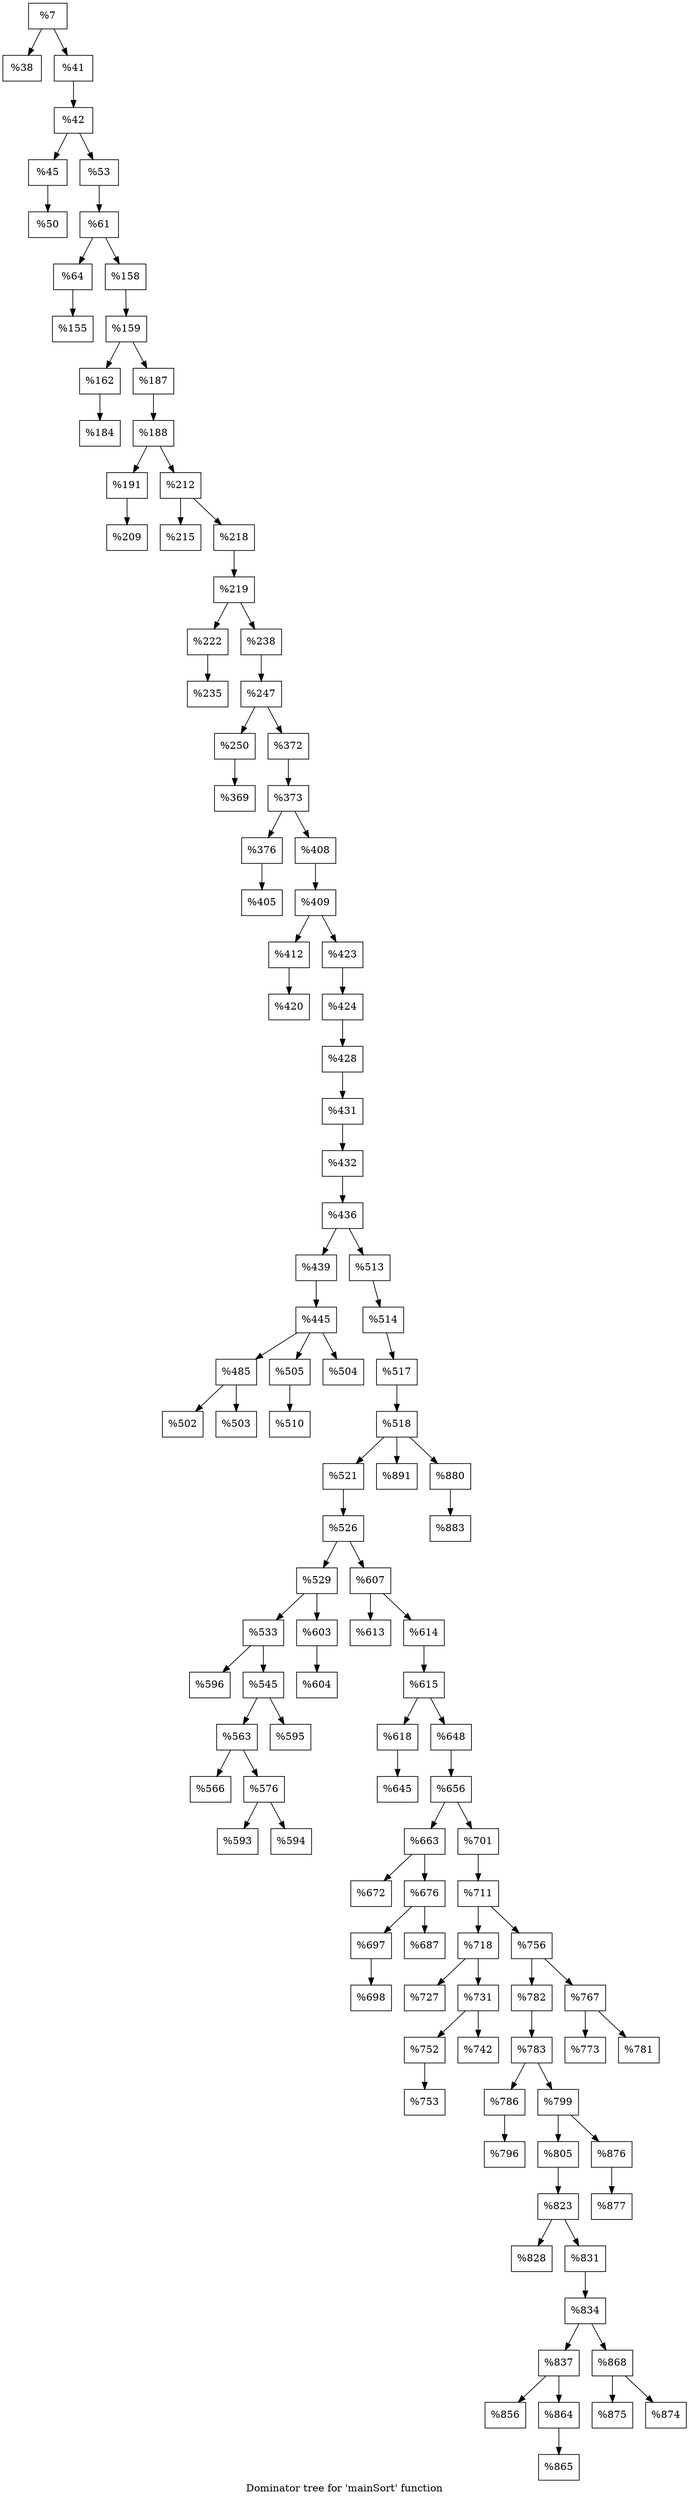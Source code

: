 digraph "Dominator tree for 'mainSort' function" {
	label="Dominator tree for 'mainSort' function";

	Node0x2127750 [shape=record,label="{%7}"];
	Node0x2127750 -> Node0x1f2dc80;
	Node0x2127750 -> Node0x21462a0;
	Node0x1f2dc80 [shape=record,label="{%38}"];
	Node0x21462a0 [shape=record,label="{%41}"];
	Node0x21462a0 -> Node0x2071170;
	Node0x2071170 [shape=record,label="{%42}"];
	Node0x2071170 -> Node0x1fb61d0;
	Node0x2071170 -> Node0x2151b40;
	Node0x1fb61d0 [shape=record,label="{%45}"];
	Node0x1fb61d0 -> Node0x215bf60;
	Node0x215bf60 [shape=record,label="{%50}"];
	Node0x2151b40 [shape=record,label="{%53}"];
	Node0x2151b40 -> Node0x20b9620;
	Node0x20b9620 [shape=record,label="{%61}"];
	Node0x20b9620 -> Node0x20766a0;
	Node0x20b9620 -> Node0x2114870;
	Node0x20766a0 [shape=record,label="{%64}"];
	Node0x20766a0 -> Node0x220da30;
	Node0x220da30 [shape=record,label="{%155}"];
	Node0x2114870 [shape=record,label="{%158}"];
	Node0x2114870 -> Node0x1f2fe30;
	Node0x1f2fe30 [shape=record,label="{%159}"];
	Node0x1f2fe30 -> Node0x218e040;
	Node0x1f2fe30 -> Node0x221f630;
	Node0x218e040 [shape=record,label="{%162}"];
	Node0x218e040 -> Node0x214fa30;
	Node0x214fa30 [shape=record,label="{%184}"];
	Node0x221f630 [shape=record,label="{%187}"];
	Node0x221f630 -> Node0x2179f40;
	Node0x2179f40 [shape=record,label="{%188}"];
	Node0x2179f40 -> Node0x215fab0;
	Node0x2179f40 -> Node0x216ffb0;
	Node0x215fab0 [shape=record,label="{%191}"];
	Node0x215fab0 -> Node0x2181140;
	Node0x2181140 [shape=record,label="{%209}"];
	Node0x216ffb0 [shape=record,label="{%212}"];
	Node0x216ffb0 -> Node0x20474a0;
	Node0x216ffb0 -> Node0x2213260;
	Node0x20474a0 [shape=record,label="{%215}"];
	Node0x2213260 [shape=record,label="{%218}"];
	Node0x2213260 -> Node0x1edca80;
	Node0x1edca80 [shape=record,label="{%219}"];
	Node0x1edca80 -> Node0x216c000;
	Node0x1edca80 -> Node0x2209b50;
	Node0x216c000 [shape=record,label="{%222}"];
	Node0x216c000 -> Node0x2149490;
	Node0x2149490 [shape=record,label="{%235}"];
	Node0x2209b50 [shape=record,label="{%238}"];
	Node0x2209b50 -> Node0x2147cc0;
	Node0x2147cc0 [shape=record,label="{%247}"];
	Node0x2147cc0 -> Node0x2152e10;
	Node0x2147cc0 -> Node0x1f2ea50;
	Node0x2152e10 [shape=record,label="{%250}"];
	Node0x2152e10 -> Node0x20b48c0;
	Node0x20b48c0 [shape=record,label="{%369}"];
	Node0x1f2ea50 [shape=record,label="{%372}"];
	Node0x1f2ea50 -> Node0x2207be0;
	Node0x2207be0 [shape=record,label="{%373}"];
	Node0x2207be0 -> Node0x1ef1d60;
	Node0x2207be0 -> Node0x2184c70;
	Node0x1ef1d60 [shape=record,label="{%376}"];
	Node0x1ef1d60 -> Node0x2191420;
	Node0x2191420 [shape=record,label="{%405}"];
	Node0x2184c70 [shape=record,label="{%408}"];
	Node0x2184c70 -> Node0x2203920;
	Node0x2203920 [shape=record,label="{%409}"];
	Node0x2203920 -> Node0x218e740;
	Node0x2203920 -> Node0x21516f0;
	Node0x218e740 [shape=record,label="{%412}"];
	Node0x218e740 -> Node0x21964c0;
	Node0x21964c0 [shape=record,label="{%420}"];
	Node0x21516f0 [shape=record,label="{%423}"];
	Node0x21516f0 -> Node0x22264f0;
	Node0x22264f0 [shape=record,label="{%424}"];
	Node0x22264f0 -> Node0x211a060;
	Node0x211a060 [shape=record,label="{%428}"];
	Node0x211a060 -> Node0x211fef0;
	Node0x211fef0 [shape=record,label="{%431}"];
	Node0x211fef0 -> Node0x211d540;
	Node0x211d540 [shape=record,label="{%432}"];
	Node0x211d540 -> Node0x218bf50;
	Node0x218bf50 [shape=record,label="{%436}"];
	Node0x218bf50 -> Node0x1eb2520;
	Node0x218bf50 -> Node0x1fab8b0;
	Node0x1eb2520 [shape=record,label="{%439}"];
	Node0x1eb2520 -> Node0x220fb10;
	Node0x220fb10 [shape=record,label="{%445}"];
	Node0x220fb10 -> Node0x2117fc0;
	Node0x220fb10 -> Node0x214efe0;
	Node0x220fb10 -> Node0x216eb20;
	Node0x2117fc0 [shape=record,label="{%485}"];
	Node0x2117fc0 -> Node0x220e200;
	Node0x2117fc0 -> Node0x2161170;
	Node0x220e200 [shape=record,label="{%502}"];
	Node0x2161170 [shape=record,label="{%503}"];
	Node0x214efe0 [shape=record,label="{%505}"];
	Node0x214efe0 -> Node0x1fbb0d0;
	Node0x1fbb0d0 [shape=record,label="{%510}"];
	Node0x216eb20 [shape=record,label="{%504}"];
	Node0x1fab8b0 [shape=record,label="{%513}"];
	Node0x1fab8b0 -> Node0x2158420;
	Node0x2158420 [shape=record,label="{%514}"];
	Node0x2158420 -> Node0x2178440;
	Node0x2178440 [shape=record,label="{%517}"];
	Node0x2178440 -> Node0x1fe1080;
	Node0x1fe1080 [shape=record,label="{%518}"];
	Node0x1fe1080 -> Node0x1ed0720;
	Node0x1fe1080 -> Node0x20be520;
	Node0x1fe1080 -> Node0x2148a60;
	Node0x1ed0720 [shape=record,label="{%521}"];
	Node0x1ed0720 -> Node0x1f2e450;
	Node0x1f2e450 [shape=record,label="{%526}"];
	Node0x1f2e450 -> Node0x220ae10;
	Node0x1f2e450 -> Node0x20add60;
	Node0x220ae10 [shape=record,label="{%529}"];
	Node0x220ae10 -> Node0x215c540;
	Node0x220ae10 -> Node0x1fe2fd0;
	Node0x215c540 [shape=record,label="{%533}"];
	Node0x215c540 -> Node0x217d0c0;
	Node0x215c540 -> Node0x218a860;
	Node0x217d0c0 [shape=record,label="{%596}"];
	Node0x218a860 [shape=record,label="{%545}"];
	Node0x218a860 -> Node0x21745d0;
	Node0x218a860 -> Node0x21429a0;
	Node0x21745d0 [shape=record,label="{%563}"];
	Node0x21745d0 -> Node0x1fc1220;
	Node0x21745d0 -> Node0x2157580;
	Node0x1fc1220 [shape=record,label="{%566}"];
	Node0x2157580 [shape=record,label="{%576}"];
	Node0x2157580 -> Node0x21519d0;
	Node0x2157580 -> Node0x21fe900;
	Node0x21519d0 [shape=record,label="{%593}"];
	Node0x21fe900 [shape=record,label="{%594}"];
	Node0x21429a0 [shape=record,label="{%595}"];
	Node0x1fe2fd0 [shape=record,label="{%603}"];
	Node0x1fe2fd0 -> Node0x2189160;
	Node0x2189160 [shape=record,label="{%604}"];
	Node0x20add60 [shape=record,label="{%607}"];
	Node0x20add60 -> Node0x215dbc0;
	Node0x20add60 -> Node0x21761a0;
	Node0x215dbc0 [shape=record,label="{%613}"];
	Node0x21761a0 [shape=record,label="{%614}"];
	Node0x21761a0 -> Node0x1fbbfb0;
	Node0x1fbbfb0 [shape=record,label="{%615}"];
	Node0x1fbbfb0 -> Node0x2220630;
	Node0x1fbbfb0 -> Node0x2183110;
	Node0x2220630 [shape=record,label="{%618}"];
	Node0x2220630 -> Node0x21613d0;
	Node0x21613d0 [shape=record,label="{%645}"];
	Node0x2183110 [shape=record,label="{%648}"];
	Node0x2183110 -> Node0x22067f0;
	Node0x22067f0 [shape=record,label="{%656}"];
	Node0x22067f0 -> Node0x21cc9f0;
	Node0x22067f0 -> Node0x2184220;
	Node0x21cc9f0 [shape=record,label="{%663}"];
	Node0x21cc9f0 -> Node0x2200460;
	Node0x21cc9f0 -> Node0x1f02c80;
	Node0x2200460 [shape=record,label="{%672}"];
	Node0x1f02c80 [shape=record,label="{%676}"];
	Node0x1f02c80 -> Node0x20c8c20;
	Node0x1f02c80 -> Node0x216b8c0;
	Node0x20c8c20 [shape=record,label="{%697}"];
	Node0x20c8c20 -> Node0x215f1c0;
	Node0x215f1c0 [shape=record,label="{%698}"];
	Node0x216b8c0 [shape=record,label="{%687}"];
	Node0x2184220 [shape=record,label="{%701}"];
	Node0x2184220 -> Node0x2196590;
	Node0x2196590 [shape=record,label="{%711}"];
	Node0x2196590 -> Node0x221d4f0;
	Node0x2196590 -> Node0x2215890;
	Node0x221d4f0 [shape=record,label="{%718}"];
	Node0x221d4f0 -> Node0x2200c50;
	Node0x221d4f0 -> Node0x1fce2a0;
	Node0x2200c50 [shape=record,label="{%727}"];
	Node0x1fce2a0 [shape=record,label="{%731}"];
	Node0x1fce2a0 -> Node0x211c3b0;
	Node0x1fce2a0 -> Node0x1fbf810;
	Node0x211c3b0 [shape=record,label="{%752}"];
	Node0x211c3b0 -> Node0x216fc30;
	Node0x216fc30 [shape=record,label="{%753}"];
	Node0x1fbf810 [shape=record,label="{%742}"];
	Node0x2215890 [shape=record,label="{%756}"];
	Node0x2215890 -> Node0x2200080;
	Node0x2215890 -> Node0x21fe6c0;
	Node0x2200080 [shape=record,label="{%782}"];
	Node0x2200080 -> Node0x2174f90;
	Node0x2174f90 [shape=record,label="{%783}"];
	Node0x2174f90 -> Node0x1f2f4a0;
	Node0x2174f90 -> Node0x1fcbfe0;
	Node0x1f2f4a0 [shape=record,label="{%786}"];
	Node0x1f2f4a0 -> Node0x2221a30;
	Node0x2221a30 [shape=record,label="{%796}"];
	Node0x1fcbfe0 [shape=record,label="{%799}"];
	Node0x1fcbfe0 -> Node0x216b530;
	Node0x1fcbfe0 -> Node0x207ba50;
	Node0x216b530 [shape=record,label="{%805}"];
	Node0x216b530 -> Node0x220ff90;
	Node0x220ff90 [shape=record,label="{%823}"];
	Node0x220ff90 -> Node0x1fb8ea0;
	Node0x220ff90 -> Node0x21785d0;
	Node0x1fb8ea0 [shape=record,label="{%828}"];
	Node0x21785d0 [shape=record,label="{%831}"];
	Node0x21785d0 -> Node0x2167ca0;
	Node0x2167ca0 [shape=record,label="{%834}"];
	Node0x2167ca0 -> Node0x2179270;
	Node0x2167ca0 -> Node0x218d910;
	Node0x2179270 [shape=record,label="{%837}"];
	Node0x2179270 -> Node0x217a9d0;
	Node0x2179270 -> Node0x21782f0;
	Node0x217a9d0 [shape=record,label="{%856}"];
	Node0x21782f0 [shape=record,label="{%864}"];
	Node0x21782f0 -> Node0x2222dd0;
	Node0x2222dd0 [shape=record,label="{%865}"];
	Node0x218d910 [shape=record,label="{%868}"];
	Node0x218d910 -> Node0x21af690;
	Node0x218d910 -> Node0x22029f0;
	Node0x21af690 [shape=record,label="{%875}"];
	Node0x22029f0 [shape=record,label="{%874}"];
	Node0x207ba50 [shape=record,label="{%876}"];
	Node0x207ba50 -> Node0x2192e70;
	Node0x2192e70 [shape=record,label="{%877}"];
	Node0x21fe6c0 [shape=record,label="{%767}"];
	Node0x21fe6c0 -> Node0x2203dd0;
	Node0x21fe6c0 -> Node0x2229880;
	Node0x2203dd0 [shape=record,label="{%773}"];
	Node0x2229880 [shape=record,label="{%781}"];
	Node0x20be520 [shape=record,label="{%891}"];
	Node0x2148a60 [shape=record,label="{%880}"];
	Node0x2148a60 -> Node0x2197b10;
	Node0x2197b10 [shape=record,label="{%883}"];
}
